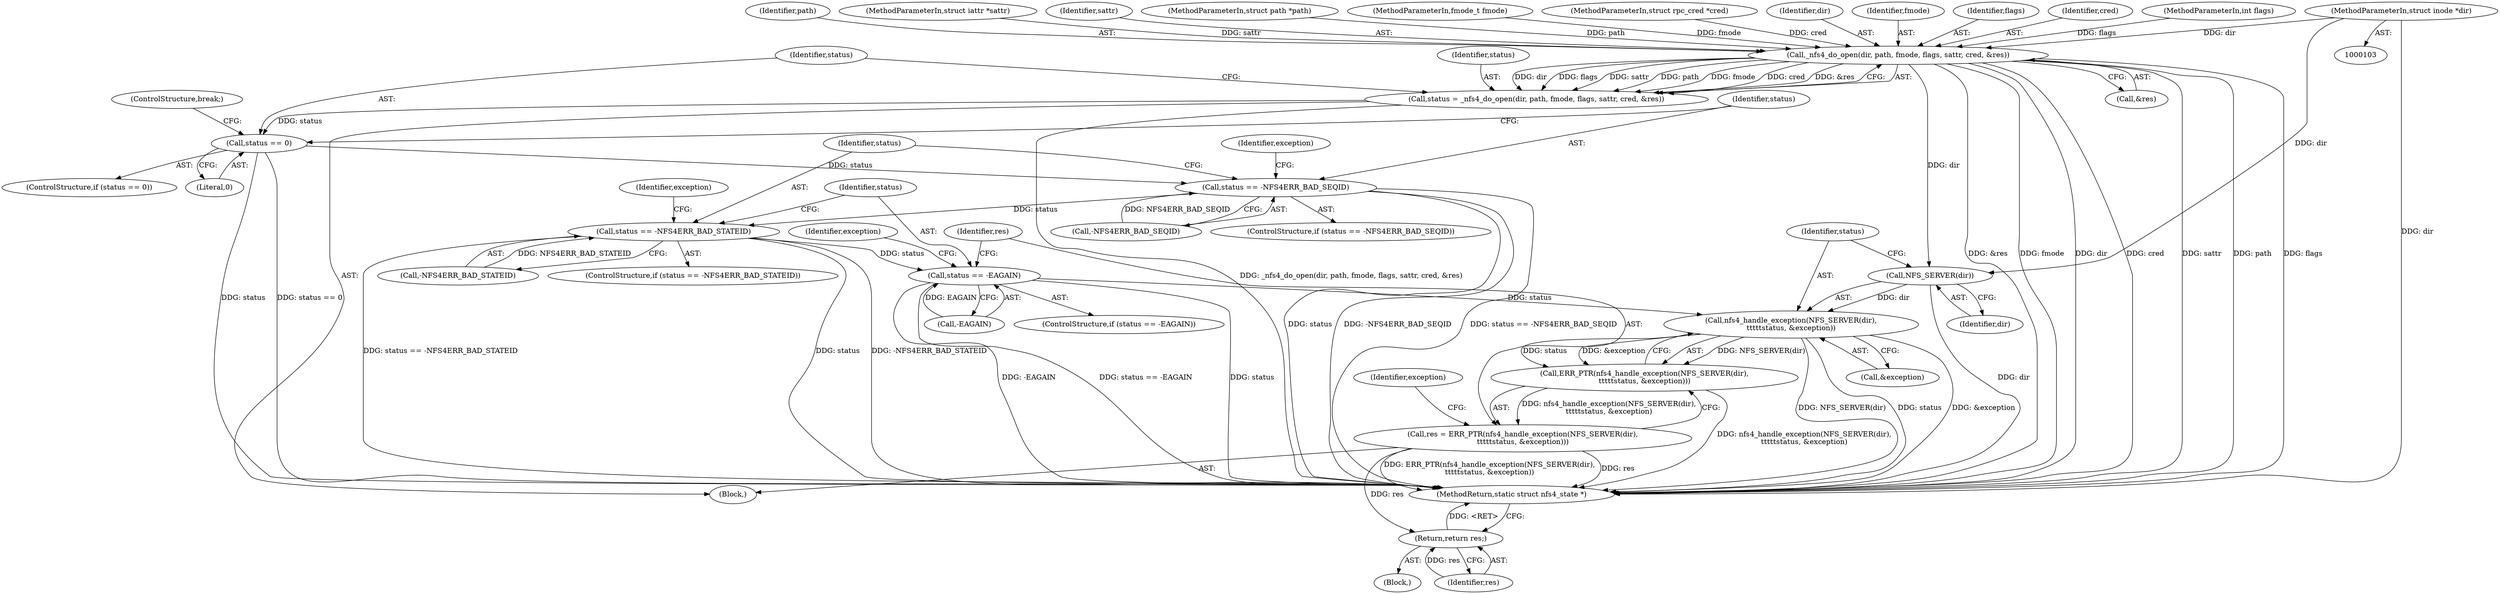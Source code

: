 digraph "0_linux_dc0b027dfadfcb8a5504f7d8052754bf8d501ab9_9@pointer" {
"1000104" [label="(MethodParameterIn,struct inode *dir)"];
"1000118" [label="(Call,_nfs4_do_open(dir, path, fmode, flags, sattr, cred, &res))"];
"1000116" [label="(Call,status = _nfs4_do_open(dir, path, fmode, flags, sattr, cred, &res))"];
"1000128" [label="(Call,status == 0)"];
"1000133" [label="(Call,status == -NFS4ERR_BAD_SEQID)"];
"1000145" [label="(Call,status == -NFS4ERR_BAD_STATEID)"];
"1000157" [label="(Call,status == -EAGAIN)"];
"1000171" [label="(Call,nfs4_handle_exception(NFS_SERVER(dir),\n\t\t\t\t\tstatus, &exception))"];
"1000170" [label="(Call,ERR_PTR(nfs4_handle_exception(NFS_SERVER(dir),\n\t\t\t\t\tstatus, &exception)))"];
"1000168" [label="(Call,res = ERR_PTR(nfs4_handle_exception(NFS_SERVER(dir),\n\t\t\t\t\tstatus, &exception)))"];
"1000180" [label="(Return,return res;)"];
"1000172" [label="(Call,NFS_SERVER(dir))"];
"1000104" [label="(MethodParameterIn,struct inode *dir)"];
"1000133" [label="(Call,status == -NFS4ERR_BAD_SEQID)"];
"1000140" [label="(Identifier,exception)"];
"1000125" [label="(Call,&res)"];
"1000110" [label="(Block,)"];
"1000129" [label="(Identifier,status)"];
"1000116" [label="(Call,status = _nfs4_do_open(dir, path, fmode, flags, sattr, cred, &res))"];
"1000117" [label="(Identifier,status)"];
"1000109" [label="(MethodParameterIn,struct rpc_cred *cred)"];
"1000172" [label="(Call,NFS_SERVER(dir))"];
"1000159" [label="(Call,-EAGAIN)"];
"1000181" [label="(Identifier,res)"];
"1000170" [label="(Call,ERR_PTR(nfs4_handle_exception(NFS_SERVER(dir),\n\t\t\t\t\tstatus, &exception)))"];
"1000128" [label="(Call,status == 0)"];
"1000147" [label="(Call,-NFS4ERR_BAD_STATEID)"];
"1000145" [label="(Call,status == -NFS4ERR_BAD_STATEID)"];
"1000130" [label="(Literal,0)"];
"1000127" [label="(ControlStructure,if (status == 0))"];
"1000171" [label="(Call,nfs4_handle_exception(NFS_SERVER(dir),\n\t\t\t\t\tstatus, &exception))"];
"1000169" [label="(Identifier,res)"];
"1000119" [label="(Identifier,dir)"];
"1000174" [label="(Identifier,status)"];
"1000121" [label="(Identifier,fmode)"];
"1000144" [label="(ControlStructure,if (status == -NFS4ERR_BAD_STATEID))"];
"1000122" [label="(Identifier,flags)"];
"1000152" [label="(Identifier,exception)"];
"1000168" [label="(Call,res = ERR_PTR(nfs4_handle_exception(NFS_SERVER(dir),\n\t\t\t\t\tstatus, &exception)))"];
"1000146" [label="(Identifier,status)"];
"1000135" [label="(Call,-NFS4ERR_BAD_SEQID)"];
"1000132" [label="(ControlStructure,if (status == -NFS4ERR_BAD_SEQID))"];
"1000124" [label="(Identifier,cred)"];
"1000118" [label="(Call,_nfs4_do_open(dir, path, fmode, flags, sattr, cred, &res))"];
"1000156" [label="(ControlStructure,if (status == -EAGAIN))"];
"1000164" [label="(Identifier,exception)"];
"1000175" [label="(Call,&exception)"];
"1000173" [label="(Identifier,dir)"];
"1000158" [label="(Identifier,status)"];
"1000182" [label="(MethodReturn,static struct nfs4_state *)"];
"1000131" [label="(ControlStructure,break;)"];
"1000107" [label="(MethodParameterIn,int flags)"];
"1000178" [label="(Identifier,exception)"];
"1000157" [label="(Call,status == -EAGAIN)"];
"1000120" [label="(Identifier,path)"];
"1000108" [label="(MethodParameterIn,struct iattr *sattr)"];
"1000123" [label="(Identifier,sattr)"];
"1000180" [label="(Return,return res;)"];
"1000134" [label="(Identifier,status)"];
"1000105" [label="(MethodParameterIn,struct path *path)"];
"1000106" [label="(MethodParameterIn,fmode_t fmode)"];
"1000115" [label="(Block,)"];
"1000104" -> "1000103"  [label="AST: "];
"1000104" -> "1000182"  [label="DDG: dir"];
"1000104" -> "1000118"  [label="DDG: dir"];
"1000104" -> "1000172"  [label="DDG: dir"];
"1000118" -> "1000116"  [label="AST: "];
"1000118" -> "1000125"  [label="CFG: "];
"1000119" -> "1000118"  [label="AST: "];
"1000120" -> "1000118"  [label="AST: "];
"1000121" -> "1000118"  [label="AST: "];
"1000122" -> "1000118"  [label="AST: "];
"1000123" -> "1000118"  [label="AST: "];
"1000124" -> "1000118"  [label="AST: "];
"1000125" -> "1000118"  [label="AST: "];
"1000116" -> "1000118"  [label="CFG: "];
"1000118" -> "1000182"  [label="DDG: &res"];
"1000118" -> "1000182"  [label="DDG: fmode"];
"1000118" -> "1000182"  [label="DDG: dir"];
"1000118" -> "1000182"  [label="DDG: cred"];
"1000118" -> "1000182"  [label="DDG: sattr"];
"1000118" -> "1000182"  [label="DDG: path"];
"1000118" -> "1000182"  [label="DDG: flags"];
"1000118" -> "1000116"  [label="DDG: dir"];
"1000118" -> "1000116"  [label="DDG: flags"];
"1000118" -> "1000116"  [label="DDG: sattr"];
"1000118" -> "1000116"  [label="DDG: path"];
"1000118" -> "1000116"  [label="DDG: fmode"];
"1000118" -> "1000116"  [label="DDG: cred"];
"1000118" -> "1000116"  [label="DDG: &res"];
"1000105" -> "1000118"  [label="DDG: path"];
"1000106" -> "1000118"  [label="DDG: fmode"];
"1000107" -> "1000118"  [label="DDG: flags"];
"1000108" -> "1000118"  [label="DDG: sattr"];
"1000109" -> "1000118"  [label="DDG: cred"];
"1000118" -> "1000172"  [label="DDG: dir"];
"1000116" -> "1000115"  [label="AST: "];
"1000117" -> "1000116"  [label="AST: "];
"1000129" -> "1000116"  [label="CFG: "];
"1000116" -> "1000182"  [label="DDG: _nfs4_do_open(dir, path, fmode, flags, sattr, cred, &res)"];
"1000116" -> "1000128"  [label="DDG: status"];
"1000128" -> "1000127"  [label="AST: "];
"1000128" -> "1000130"  [label="CFG: "];
"1000129" -> "1000128"  [label="AST: "];
"1000130" -> "1000128"  [label="AST: "];
"1000131" -> "1000128"  [label="CFG: "];
"1000134" -> "1000128"  [label="CFG: "];
"1000128" -> "1000182"  [label="DDG: status"];
"1000128" -> "1000182"  [label="DDG: status == 0"];
"1000128" -> "1000133"  [label="DDG: status"];
"1000133" -> "1000132"  [label="AST: "];
"1000133" -> "1000135"  [label="CFG: "];
"1000134" -> "1000133"  [label="AST: "];
"1000135" -> "1000133"  [label="AST: "];
"1000140" -> "1000133"  [label="CFG: "];
"1000146" -> "1000133"  [label="CFG: "];
"1000133" -> "1000182"  [label="DDG: status == -NFS4ERR_BAD_SEQID"];
"1000133" -> "1000182"  [label="DDG: status"];
"1000133" -> "1000182"  [label="DDG: -NFS4ERR_BAD_SEQID"];
"1000135" -> "1000133"  [label="DDG: NFS4ERR_BAD_SEQID"];
"1000133" -> "1000145"  [label="DDG: status"];
"1000145" -> "1000144"  [label="AST: "];
"1000145" -> "1000147"  [label="CFG: "];
"1000146" -> "1000145"  [label="AST: "];
"1000147" -> "1000145"  [label="AST: "];
"1000152" -> "1000145"  [label="CFG: "];
"1000158" -> "1000145"  [label="CFG: "];
"1000145" -> "1000182"  [label="DDG: status == -NFS4ERR_BAD_STATEID"];
"1000145" -> "1000182"  [label="DDG: status"];
"1000145" -> "1000182"  [label="DDG: -NFS4ERR_BAD_STATEID"];
"1000147" -> "1000145"  [label="DDG: NFS4ERR_BAD_STATEID"];
"1000145" -> "1000157"  [label="DDG: status"];
"1000157" -> "1000156"  [label="AST: "];
"1000157" -> "1000159"  [label="CFG: "];
"1000158" -> "1000157"  [label="AST: "];
"1000159" -> "1000157"  [label="AST: "];
"1000164" -> "1000157"  [label="CFG: "];
"1000169" -> "1000157"  [label="CFG: "];
"1000157" -> "1000182"  [label="DDG: -EAGAIN"];
"1000157" -> "1000182"  [label="DDG: status == -EAGAIN"];
"1000157" -> "1000182"  [label="DDG: status"];
"1000159" -> "1000157"  [label="DDG: EAGAIN"];
"1000157" -> "1000171"  [label="DDG: status"];
"1000171" -> "1000170"  [label="AST: "];
"1000171" -> "1000175"  [label="CFG: "];
"1000172" -> "1000171"  [label="AST: "];
"1000174" -> "1000171"  [label="AST: "];
"1000175" -> "1000171"  [label="AST: "];
"1000170" -> "1000171"  [label="CFG: "];
"1000171" -> "1000182"  [label="DDG: NFS_SERVER(dir)"];
"1000171" -> "1000182"  [label="DDG: status"];
"1000171" -> "1000182"  [label="DDG: &exception"];
"1000171" -> "1000170"  [label="DDG: NFS_SERVER(dir)"];
"1000171" -> "1000170"  [label="DDG: status"];
"1000171" -> "1000170"  [label="DDG: &exception"];
"1000172" -> "1000171"  [label="DDG: dir"];
"1000170" -> "1000168"  [label="AST: "];
"1000168" -> "1000170"  [label="CFG: "];
"1000170" -> "1000182"  [label="DDG: nfs4_handle_exception(NFS_SERVER(dir),\n\t\t\t\t\tstatus, &exception)"];
"1000170" -> "1000168"  [label="DDG: nfs4_handle_exception(NFS_SERVER(dir),\n\t\t\t\t\tstatus, &exception)"];
"1000168" -> "1000115"  [label="AST: "];
"1000169" -> "1000168"  [label="AST: "];
"1000178" -> "1000168"  [label="CFG: "];
"1000168" -> "1000182"  [label="DDG: res"];
"1000168" -> "1000182"  [label="DDG: ERR_PTR(nfs4_handle_exception(NFS_SERVER(dir),\n\t\t\t\t\tstatus, &exception))"];
"1000168" -> "1000180"  [label="DDG: res"];
"1000180" -> "1000110"  [label="AST: "];
"1000180" -> "1000181"  [label="CFG: "];
"1000181" -> "1000180"  [label="AST: "];
"1000182" -> "1000180"  [label="CFG: "];
"1000180" -> "1000182"  [label="DDG: <RET>"];
"1000181" -> "1000180"  [label="DDG: res"];
"1000172" -> "1000173"  [label="CFG: "];
"1000173" -> "1000172"  [label="AST: "];
"1000174" -> "1000172"  [label="CFG: "];
"1000172" -> "1000182"  [label="DDG: dir"];
}
